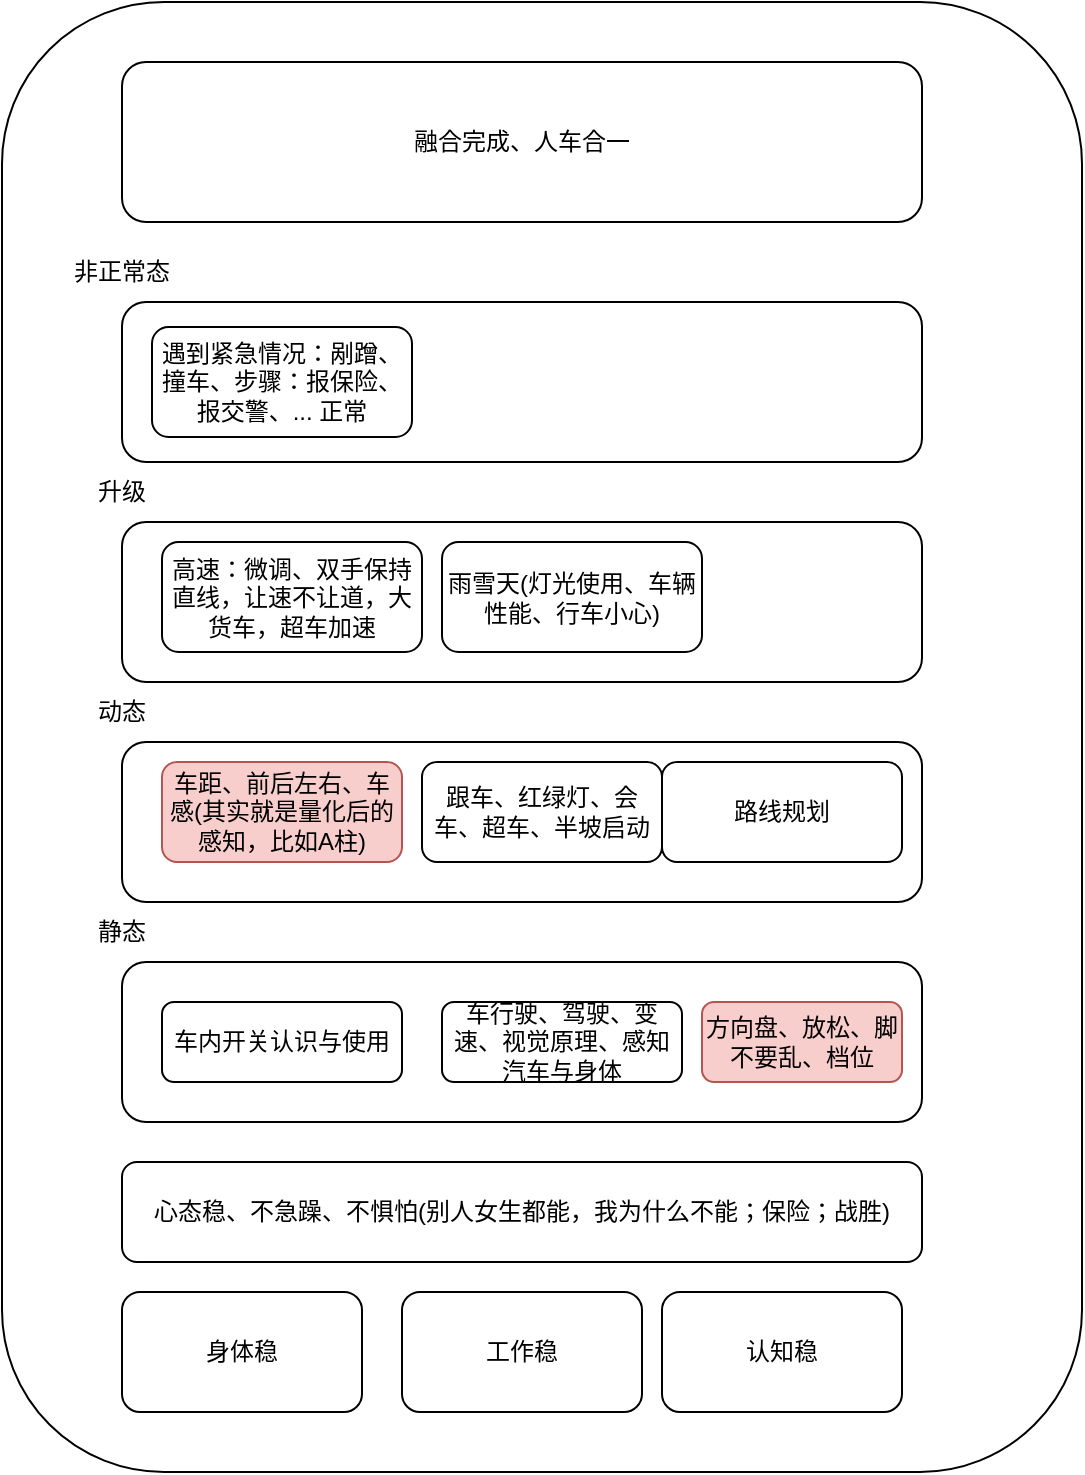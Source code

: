 <mxfile version="22.1.11" type="github">
  <diagram name="第 1 页" id="kLjvijDGY5FAPCBdxR8w">
    <mxGraphModel dx="1647" dy="2046" grid="1" gridSize="10" guides="1" tooltips="1" connect="1" arrows="1" fold="1" page="1" pageScale="1" pageWidth="827" pageHeight="1169" math="0" shadow="0">
      <root>
        <mxCell id="0" />
        <mxCell id="1" parent="0" />
        <mxCell id="rY2a-0D2FH5p_1JAKFG8-24" value="" style="rounded=1;whiteSpace=wrap;html=1;" vertex="1" parent="1">
          <mxGeometry x="200" y="-90" width="540" height="735" as="geometry" />
        </mxCell>
        <mxCell id="rY2a-0D2FH5p_1JAKFG8-1" value="心态稳、不急躁、不惧怕(别人女生都能，我为什么不能；保险；战胜)" style="rounded=1;whiteSpace=wrap;html=1;" vertex="1" parent="1">
          <mxGeometry x="260" y="490" width="400" height="50" as="geometry" />
        </mxCell>
        <mxCell id="rY2a-0D2FH5p_1JAKFG8-2" value="身体稳" style="rounded=1;whiteSpace=wrap;html=1;" vertex="1" parent="1">
          <mxGeometry x="260" y="555" width="120" height="60" as="geometry" />
        </mxCell>
        <mxCell id="rY2a-0D2FH5p_1JAKFG8-3" value="工作稳" style="rounded=1;whiteSpace=wrap;html=1;" vertex="1" parent="1">
          <mxGeometry x="400" y="555" width="120" height="60" as="geometry" />
        </mxCell>
        <mxCell id="rY2a-0D2FH5p_1JAKFG8-4" value="认知稳" style="rounded=1;whiteSpace=wrap;html=1;" vertex="1" parent="1">
          <mxGeometry x="530" y="555" width="120" height="60" as="geometry" />
        </mxCell>
        <mxCell id="rY2a-0D2FH5p_1JAKFG8-5" value="" style="rounded=1;whiteSpace=wrap;html=1;" vertex="1" parent="1">
          <mxGeometry x="260" y="390" width="400" height="80" as="geometry" />
        </mxCell>
        <mxCell id="rY2a-0D2FH5p_1JAKFG8-6" value="静态" style="text;html=1;strokeColor=none;fillColor=none;align=center;verticalAlign=middle;whiteSpace=wrap;rounded=0;" vertex="1" parent="1">
          <mxGeometry x="230" y="360" width="60" height="30" as="geometry" />
        </mxCell>
        <mxCell id="rY2a-0D2FH5p_1JAKFG8-7" value="" style="rounded=1;whiteSpace=wrap;html=1;" vertex="1" parent="1">
          <mxGeometry x="260" y="280" width="400" height="80" as="geometry" />
        </mxCell>
        <mxCell id="rY2a-0D2FH5p_1JAKFG8-8" value="动态" style="text;html=1;strokeColor=none;fillColor=none;align=center;verticalAlign=middle;whiteSpace=wrap;rounded=0;" vertex="1" parent="1">
          <mxGeometry x="230" y="250" width="60" height="30" as="geometry" />
        </mxCell>
        <mxCell id="rY2a-0D2FH5p_1JAKFG8-9" value="车内开关认识与使用" style="rounded=1;whiteSpace=wrap;html=1;" vertex="1" parent="1">
          <mxGeometry x="280" y="410" width="120" height="40" as="geometry" />
        </mxCell>
        <mxCell id="rY2a-0D2FH5p_1JAKFG8-10" value="车行驶、驾驶、变速、视觉原理、感知汽车与身体" style="rounded=1;whiteSpace=wrap;html=1;" vertex="1" parent="1">
          <mxGeometry x="420" y="410" width="120" height="40" as="geometry" />
        </mxCell>
        <mxCell id="rY2a-0D2FH5p_1JAKFG8-11" value="方向盘、放松、脚不要乱、档位" style="rounded=1;whiteSpace=wrap;html=1;fillColor=#f8cecc;strokeColor=#b85450;" vertex="1" parent="1">
          <mxGeometry x="550" y="410" width="100" height="40" as="geometry" />
        </mxCell>
        <mxCell id="rY2a-0D2FH5p_1JAKFG8-12" value="车距、前后左右、车感(其实就是量化后的感知，比如A柱)" style="rounded=1;whiteSpace=wrap;html=1;fillColor=#f8cecc;strokeColor=#b85450;" vertex="1" parent="1">
          <mxGeometry x="280" y="290" width="120" height="50" as="geometry" />
        </mxCell>
        <mxCell id="rY2a-0D2FH5p_1JAKFG8-13" value="跟车、红绿灯、会车、超车、半坡启动" style="rounded=1;whiteSpace=wrap;html=1;" vertex="1" parent="1">
          <mxGeometry x="410" y="290" width="120" height="50" as="geometry" />
        </mxCell>
        <mxCell id="rY2a-0D2FH5p_1JAKFG8-14" value="" style="rounded=1;whiteSpace=wrap;html=1;" vertex="1" parent="1">
          <mxGeometry x="260" y="170" width="400" height="80" as="geometry" />
        </mxCell>
        <mxCell id="rY2a-0D2FH5p_1JAKFG8-15" value="非正常态" style="text;html=1;strokeColor=none;fillColor=none;align=center;verticalAlign=middle;whiteSpace=wrap;rounded=0;" vertex="1" parent="1">
          <mxGeometry x="230" y="30" width="60" height="30" as="geometry" />
        </mxCell>
        <mxCell id="rY2a-0D2FH5p_1JAKFG8-16" value="高速：微调、双手保持直线，让速不让道，大货车，超车加速" style="rounded=1;whiteSpace=wrap;html=1;" vertex="1" parent="1">
          <mxGeometry x="280" y="180" width="130" height="55" as="geometry" />
        </mxCell>
        <mxCell id="rY2a-0D2FH5p_1JAKFG8-17" value="路线规划" style="rounded=1;whiteSpace=wrap;html=1;" vertex="1" parent="1">
          <mxGeometry x="530" y="290" width="120" height="50" as="geometry" />
        </mxCell>
        <mxCell id="rY2a-0D2FH5p_1JAKFG8-18" value="雨雪天(灯光使用、车辆性能、行车小心)" style="rounded=1;whiteSpace=wrap;html=1;" vertex="1" parent="1">
          <mxGeometry x="420" y="180" width="130" height="55" as="geometry" />
        </mxCell>
        <mxCell id="rY2a-0D2FH5p_1JAKFG8-19" value="" style="rounded=1;whiteSpace=wrap;html=1;" vertex="1" parent="1">
          <mxGeometry x="260" y="60" width="400" height="80" as="geometry" />
        </mxCell>
        <mxCell id="rY2a-0D2FH5p_1JAKFG8-20" value="遇到紧急情况：剐蹭、撞车、步骤：报保险、报交警、... 正常" style="rounded=1;whiteSpace=wrap;html=1;" vertex="1" parent="1">
          <mxGeometry x="275" y="72.5" width="130" height="55" as="geometry" />
        </mxCell>
        <mxCell id="rY2a-0D2FH5p_1JAKFG8-21" value="升级" style="text;html=1;strokeColor=none;fillColor=none;align=center;verticalAlign=middle;whiteSpace=wrap;rounded=0;" vertex="1" parent="1">
          <mxGeometry x="230" y="140" width="60" height="30" as="geometry" />
        </mxCell>
        <mxCell id="rY2a-0D2FH5p_1JAKFG8-23" value="融合完成、人车合一" style="rounded=1;whiteSpace=wrap;html=1;" vertex="1" parent="1">
          <mxGeometry x="260" y="-60" width="400" height="80" as="geometry" />
        </mxCell>
      </root>
    </mxGraphModel>
  </diagram>
</mxfile>
